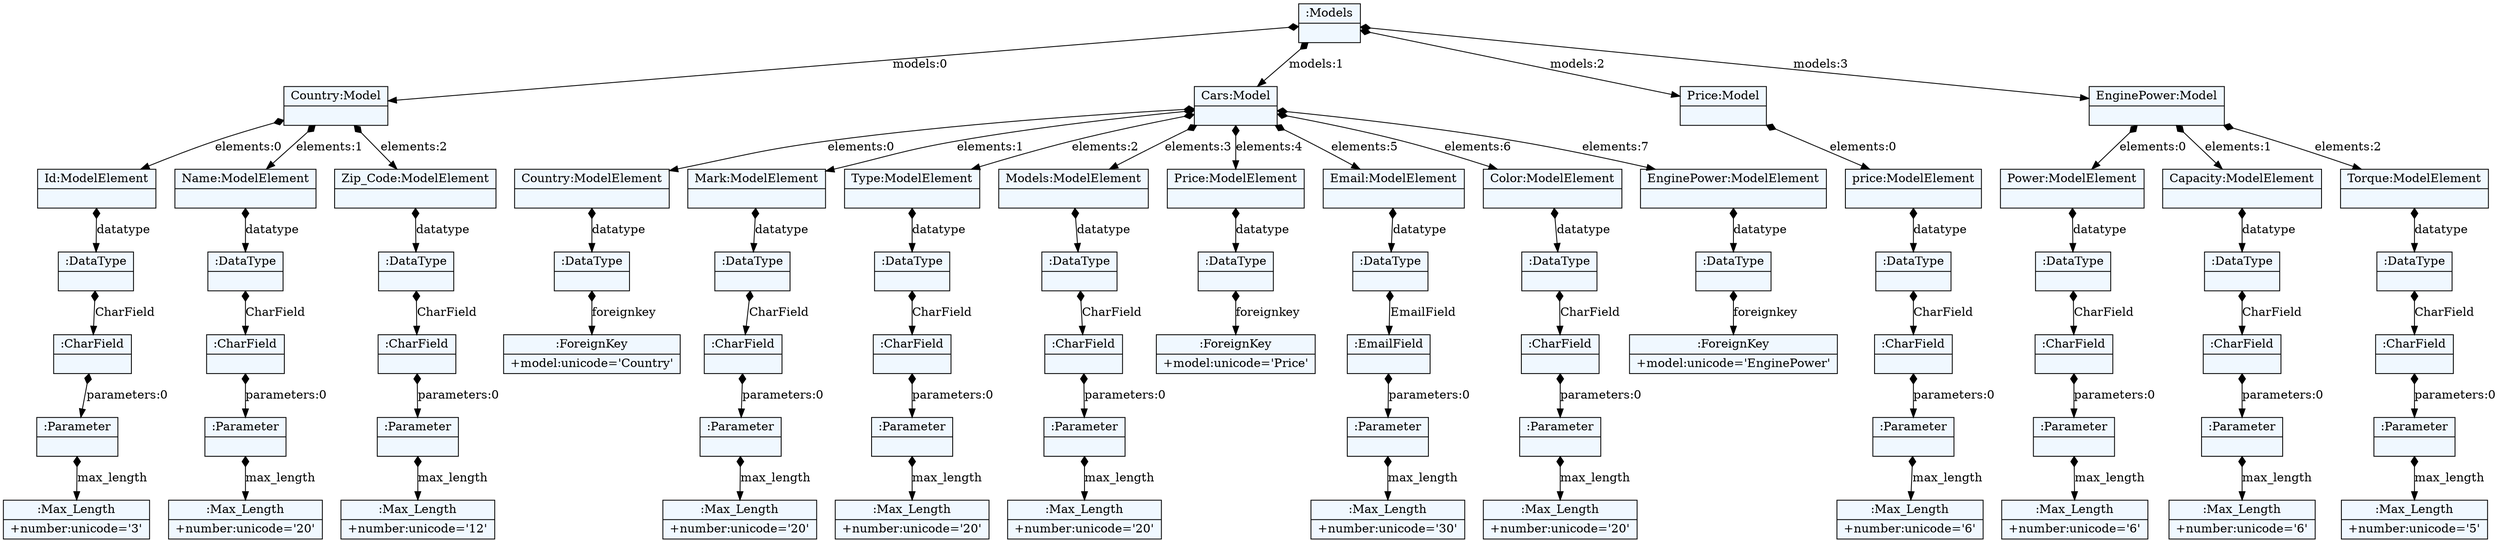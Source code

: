 
    digraph xtext {
    fontname = "Bitstream Vera Sans"
    fontsize = 8
    node[
        shape=record,
        style=filled,
        fillcolor=aliceblue
    ]
    nodesep = 0.3
    edge[dir=black,arrowtail=empty]


50397456 -> 50399088 [label="models:0" arrowtail=diamond dir=both]
50399088 -> 50398128 [label="elements:0" arrowtail=diamond dir=both]
50398128 -> 50400336 [label="datatype" arrowtail=diamond dir=both]
50400336 -> 50401104 [label="CharField" arrowtail=diamond dir=both]
50401104 -> 50399184 [label="parameters:0" arrowtail=diamond dir=both]
50399184 -> 50398896 [label="max_length" arrowtail=diamond dir=both]
50398896[label="{:Max_Length|+number:unicode='3'\l}"]
50399184[label="{:Parameter|}"]
50401104[label="{:CharField|}"]
50400336[label="{:DataType|}"]
50398128[label="{Id:ModelElement|}"]
50399088 -> 50397232 [label="elements:1" arrowtail=diamond dir=both]
50397232 -> 50400752 [label="datatype" arrowtail=diamond dir=both]
50400752 -> 50398800 [label="CharField" arrowtail=diamond dir=both]
50398800 -> 48700336 [label="parameters:0" arrowtail=diamond dir=both]
48700336 -> 48697904 [label="max_length" arrowtail=diamond dir=both]
48697904[label="{:Max_Length|+number:unicode='20'\l}"]
48700336[label="{:Parameter|}"]
50398800[label="{:CharField|}"]
50400752[label="{:DataType|}"]
50397232[label="{Name:ModelElement|}"]
50399088 -> 50399952 [label="elements:2" arrowtail=diamond dir=both]
50399952 -> 50397840 [label="datatype" arrowtail=diamond dir=both]
50397840 -> 48700304 [label="CharField" arrowtail=diamond dir=both]
48700304 -> 48699760 [label="parameters:0" arrowtail=diamond dir=both]
48699760 -> 48733936 [label="max_length" arrowtail=diamond dir=both]
48733936[label="{:Max_Length|+number:unicode='12'\l}"]
48699760[label="{:Parameter|}"]
48700304[label="{:CharField|}"]
50397840[label="{:DataType|}"]
50399952[label="{Zip_Code:ModelElement|}"]
50399088[label="{Country:Model|}"]
50397456 -> 50400240 [label="models:1" arrowtail=diamond dir=both]
50400240 -> 48700752 [label="elements:0" arrowtail=diamond dir=both]
48700752 -> 48700656 [label="datatype" arrowtail=diamond dir=both]
48700656 -> 50390544 [label="foreignkey" arrowtail=diamond dir=both]
50390544[label="{:ForeignKey|+model:unicode='Country'\l}"]
48700656[label="{:DataType|}"]
48700752[label="{Country:ModelElement|}"]
50400240 -> 48700720 [label="elements:1" arrowtail=diamond dir=both]
48700720 -> 50390576 [label="datatype" arrowtail=diamond dir=both]
50390576 -> 50391376 [label="CharField" arrowtail=diamond dir=both]
50391376 -> 50391696 [label="parameters:0" arrowtail=diamond dir=both]
50391696 -> 50392208 [label="max_length" arrowtail=diamond dir=both]
50392208[label="{:Max_Length|+number:unicode='20'\l}"]
50391696[label="{:Parameter|}"]
50391376[label="{:CharField|}"]
50390576[label="{:DataType|}"]
48700720[label="{Mark:ModelElement|}"]
50400240 -> 48731056 [label="elements:2" arrowtail=diamond dir=both]
48731056 -> 50393008 [label="datatype" arrowtail=diamond dir=both]
50393008 -> 50391088 [label="CharField" arrowtail=diamond dir=both]
50391088 -> 50391888 [label="parameters:0" arrowtail=diamond dir=both]
50391888 -> 50391280 [label="max_length" arrowtail=diamond dir=both]
50391280[label="{:Max_Length|+number:unicode='20'\l}"]
50391888[label="{:Parameter|}"]
50391088[label="{:CharField|}"]
50393008[label="{:DataType|}"]
48731056[label="{Type:ModelElement|}"]
50400240 -> 50390768 [label="elements:3" arrowtail=diamond dir=both]
50390768 -> 50392432 [label="datatype" arrowtail=diamond dir=both]
50392432 -> 50390672 [label="CharField" arrowtail=diamond dir=both]
50390672 -> 50390864 [label="parameters:0" arrowtail=diamond dir=both]
50390864 -> 50390512 [label="max_length" arrowtail=diamond dir=both]
50390512[label="{:Max_Length|+number:unicode='20'\l}"]
50390864[label="{:Parameter|}"]
50390672[label="{:CharField|}"]
50392432[label="{:DataType|}"]
50390768[label="{Models:ModelElement|}"]
50400240 -> 50391792 [label="elements:4" arrowtail=diamond dir=both]
50391792 -> 50390640 [label="datatype" arrowtail=diamond dir=both]
50390640 -> 50392112 [label="foreignkey" arrowtail=diamond dir=both]
50392112[label="{:ForeignKey|+model:unicode='Price'\l}"]
50390640[label="{:DataType|}"]
50391792[label="{Price:ModelElement|}"]
50400240 -> 50391184 [label="elements:5" arrowtail=diamond dir=both]
50391184 -> 50406032 [label="datatype" arrowtail=diamond dir=both]
50406032 -> 50405520 [label="EmailField" arrowtail=diamond dir=both]
50405520 -> 50405904 [label="parameters:0" arrowtail=diamond dir=both]
50405904 -> 50406064 [label="max_length" arrowtail=diamond dir=both]
50406064[label="{:Max_Length|+number:unicode='30'\l}"]
50405904[label="{:Parameter|}"]
50405520[label="{:EmailField|}"]
50406032[label="{:DataType|}"]
50391184[label="{Email:ModelElement|}"]
50400240 -> 50391600 [label="elements:6" arrowtail=diamond dir=both]
50391600 -> 50405808 [label="datatype" arrowtail=diamond dir=both]
50405808 -> 50409520 [label="CharField" arrowtail=diamond dir=both]
50409520 -> 50410576 [label="parameters:0" arrowtail=diamond dir=both]
50410576 -> 50413296 [label="max_length" arrowtail=diamond dir=both]
50413296[label="{:Max_Length|+number:unicode='20'\l}"]
50410576[label="{:Parameter|}"]
50409520[label="{:CharField|}"]
50405808[label="{:DataType|}"]
50391600[label="{Color:ModelElement|}"]
50400240 -> 50406160 [label="elements:7" arrowtail=diamond dir=both]
50406160 -> 50411440 [label="datatype" arrowtail=diamond dir=both]
50411440 -> 50413264 [label="foreignkey" arrowtail=diamond dir=both]
50413264[label="{:ForeignKey|+model:unicode='EnginePower'\l}"]
50411440[label="{:DataType|}"]
50406160[label="{EnginePower:ModelElement|}"]
50400240[label="{Cars:Model|}"]
50397456 -> 50398320 [label="models:2" arrowtail=diamond dir=both]
50398320 -> 50409616 [label="elements:0" arrowtail=diamond dir=both]
50409616 -> 50413360 [label="datatype" arrowtail=diamond dir=both]
50413360 -> 50413424 [label="CharField" arrowtail=diamond dir=both]
50413424 -> 50413520 [label="parameters:0" arrowtail=diamond dir=both]
50413520 -> 50446384 [label="max_length" arrowtail=diamond dir=both]
50446384[label="{:Max_Length|+number:unicode='6'\l}"]
50413520[label="{:Parameter|}"]
50413424[label="{:CharField|}"]
50413360[label="{:DataType|}"]
50409616[label="{price:ModelElement|}"]
50398320[label="{Price:Model|}"]
50397456 -> 48699632 [label="models:3" arrowtail=diamond dir=both]
48699632 -> 50413392 [label="elements:0" arrowtail=diamond dir=both]
50413392 -> 50413488 [label="datatype" arrowtail=diamond dir=both]
50413488 -> 50446416 [label="CharField" arrowtail=diamond dir=both]
50446416 -> 50446512 [label="parameters:0" arrowtail=diamond dir=both]
50446512 -> 50446576 [label="max_length" arrowtail=diamond dir=both]
50446576[label="{:Max_Length|+number:unicode='6'\l}"]
50446512[label="{:Parameter|}"]
50446416[label="{:CharField|}"]
50413488[label="{:DataType|}"]
50413392[label="{Power:ModelElement|}"]
48699632 -> 50413456 [label="elements:1" arrowtail=diamond dir=both]
50413456 -> 50446448 [label="datatype" arrowtail=diamond dir=both]
50446448 -> 50446544 [label="CharField" arrowtail=diamond dir=both]
50446544 -> 50446672 [label="parameters:0" arrowtail=diamond dir=both]
50446672 -> 50446736 [label="max_length" arrowtail=diamond dir=both]
50446736[label="{:Max_Length|+number:unicode='6'\l}"]
50446672[label="{:Parameter|}"]
50446544[label="{:CharField|}"]
50446448[label="{:DataType|}"]
50413456[label="{Capacity:ModelElement|}"]
48699632 -> 50413552 [label="elements:2" arrowtail=diamond dir=both]
50413552 -> 50446608 [label="datatype" arrowtail=diamond dir=both]
50446608 -> 50446704 [label="CharField" arrowtail=diamond dir=both]
50446704 -> 50446832 [label="parameters:0" arrowtail=diamond dir=both]
50446832 -> 50446896 [label="max_length" arrowtail=diamond dir=both]
50446896[label="{:Max_Length|+number:unicode='5'\l}"]
50446832[label="{:Parameter|}"]
50446704[label="{:CharField|}"]
50446608[label="{:DataType|}"]
50413552[label="{Torque:ModelElement|}"]
48699632[label="{EnginePower:Model|}"]
50397456[label="{:Models|}"]

}
